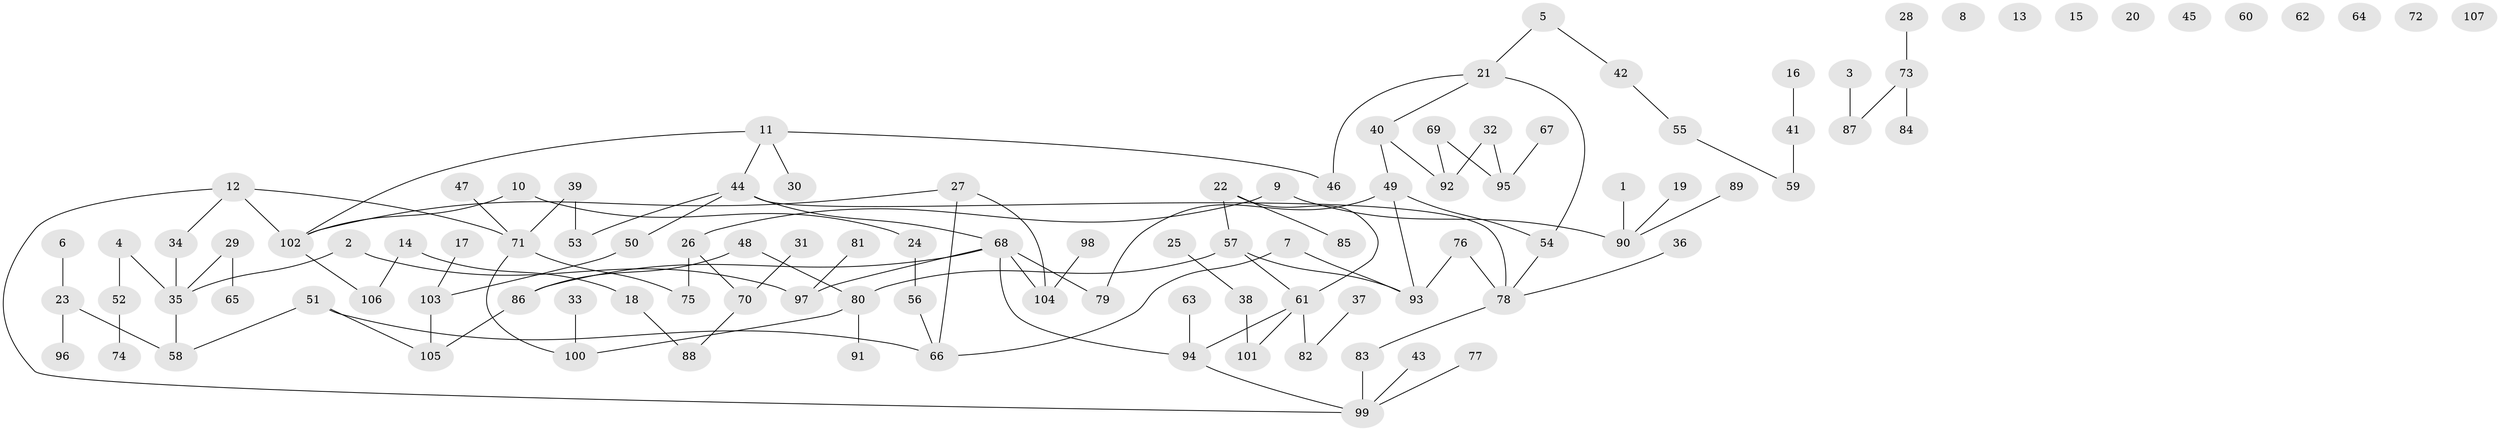 // Generated by graph-tools (version 1.1) at 2025/49/03/09/25 03:49:04]
// undirected, 107 vertices, 115 edges
graph export_dot {
graph [start="1"]
  node [color=gray90,style=filled];
  1;
  2;
  3;
  4;
  5;
  6;
  7;
  8;
  9;
  10;
  11;
  12;
  13;
  14;
  15;
  16;
  17;
  18;
  19;
  20;
  21;
  22;
  23;
  24;
  25;
  26;
  27;
  28;
  29;
  30;
  31;
  32;
  33;
  34;
  35;
  36;
  37;
  38;
  39;
  40;
  41;
  42;
  43;
  44;
  45;
  46;
  47;
  48;
  49;
  50;
  51;
  52;
  53;
  54;
  55;
  56;
  57;
  58;
  59;
  60;
  61;
  62;
  63;
  64;
  65;
  66;
  67;
  68;
  69;
  70;
  71;
  72;
  73;
  74;
  75;
  76;
  77;
  78;
  79;
  80;
  81;
  82;
  83;
  84;
  85;
  86;
  87;
  88;
  89;
  90;
  91;
  92;
  93;
  94;
  95;
  96;
  97;
  98;
  99;
  100;
  101;
  102;
  103;
  104;
  105;
  106;
  107;
  1 -- 90;
  2 -- 35;
  2 -- 97;
  3 -- 87;
  4 -- 35;
  4 -- 52;
  5 -- 21;
  5 -- 42;
  6 -- 23;
  7 -- 66;
  7 -- 93;
  9 -- 26;
  9 -- 90;
  10 -- 24;
  10 -- 102;
  11 -- 30;
  11 -- 44;
  11 -- 46;
  11 -- 102;
  12 -- 34;
  12 -- 71;
  12 -- 99;
  12 -- 102;
  14 -- 18;
  14 -- 106;
  16 -- 41;
  17 -- 103;
  18 -- 88;
  19 -- 90;
  21 -- 40;
  21 -- 46;
  21 -- 54;
  22 -- 57;
  22 -- 61;
  22 -- 85;
  23 -- 58;
  23 -- 96;
  24 -- 56;
  25 -- 38;
  26 -- 70;
  26 -- 75;
  27 -- 66;
  27 -- 102;
  27 -- 104;
  28 -- 73;
  29 -- 35;
  29 -- 65;
  31 -- 70;
  32 -- 92;
  32 -- 95;
  33 -- 100;
  34 -- 35;
  35 -- 58;
  36 -- 78;
  37 -- 82;
  38 -- 101;
  39 -- 53;
  39 -- 71;
  40 -- 49;
  40 -- 92;
  41 -- 59;
  42 -- 55;
  43 -- 99;
  44 -- 50;
  44 -- 53;
  44 -- 68;
  44 -- 78;
  47 -- 71;
  48 -- 80;
  48 -- 86;
  49 -- 54;
  49 -- 79;
  49 -- 93;
  50 -- 103;
  51 -- 58;
  51 -- 66;
  51 -- 105;
  52 -- 74;
  54 -- 78;
  55 -- 59;
  56 -- 66;
  57 -- 61;
  57 -- 80;
  57 -- 93;
  61 -- 82;
  61 -- 94;
  61 -- 101;
  63 -- 94;
  67 -- 95;
  68 -- 79;
  68 -- 86;
  68 -- 94;
  68 -- 97;
  68 -- 104;
  69 -- 92;
  69 -- 95;
  70 -- 88;
  71 -- 75;
  71 -- 100;
  73 -- 84;
  73 -- 87;
  76 -- 78;
  76 -- 93;
  77 -- 99;
  78 -- 83;
  80 -- 91;
  80 -- 100;
  81 -- 97;
  83 -- 99;
  86 -- 105;
  89 -- 90;
  94 -- 99;
  98 -- 104;
  102 -- 106;
  103 -- 105;
}
